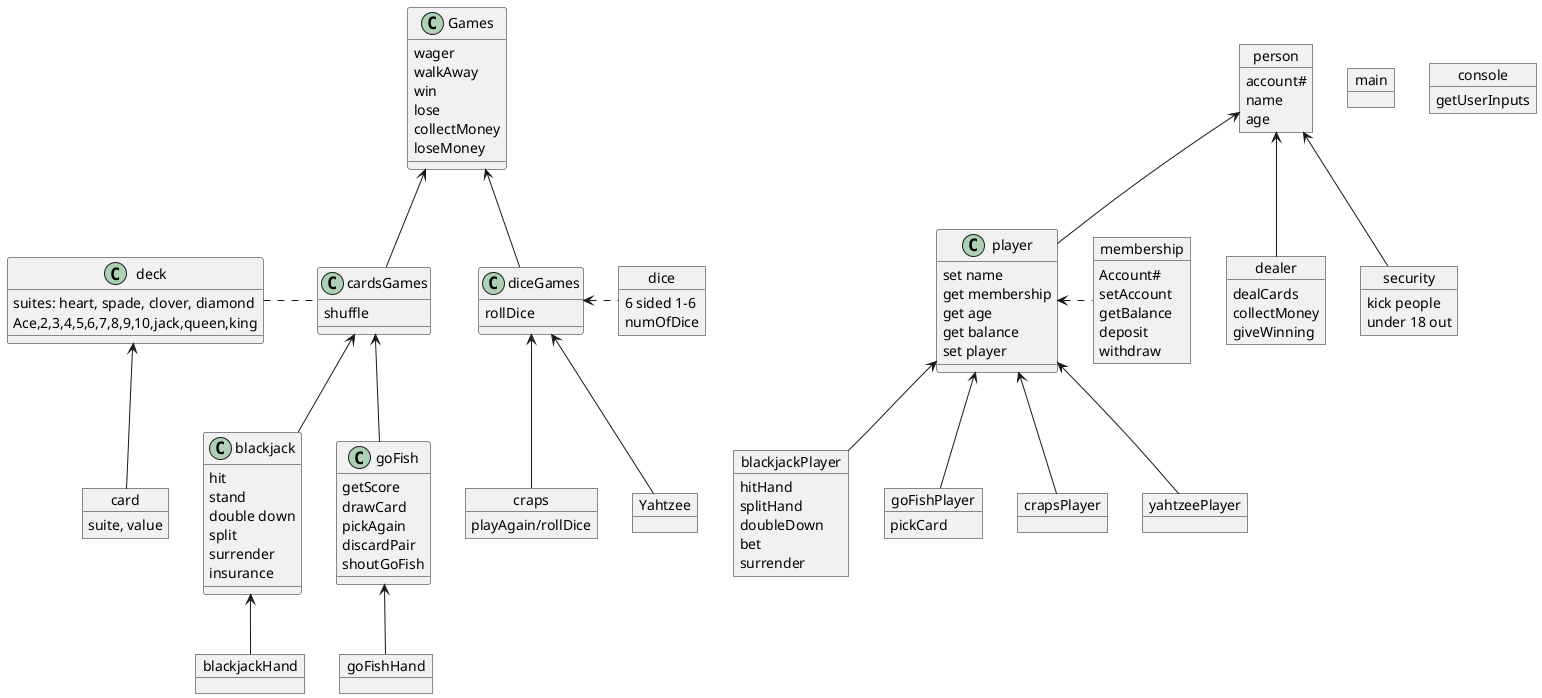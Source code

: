 @startuml
'https://plantuml.com/sequence-diagram

object main{

}

object console{
getUserInputs
}

class Games{
        wager
            walkAway
            win
            lose
            collectMoney
            loseMoney
            }


Games <-- cardsGames
Games <-- diceGames
object cardsGames{
    shuffle
}
deck . cardsGames
object card{
suite, value
}
deck <-- card
object deck {
    suites: heart, spade, clover, diamond
    Ace,2,3,4,5,6,7,8,9,10,jack,queen,king
    }
object blackjackPlayer{
hitHand
splitHand
doubleDown
bet
surrender

}
object goFishPlayer{
pickCard

}
object crapsPlayer{

}
object yahtzeePlayer{

}

player <-- blackjackPlayer
player <-- goFishPlayer
player <-- crapsPlayer
player <-- yahtzeePlayer

cardsGames <-- blackjack
object blackjackHand
blackjack <-- blackjackHand
object goFishHand
goFish <-- goFishHand
object blackjack{
hit
stand
double down
split
surrender
insurance

}

object goFish{
getScore
drawCard
pickAgain
discardPair
shoutGoFish
}
cardsGames <-- goFish
object diceGames{
rollDice
}
object craps{

playAgain/rollDice

}
diceGames <-- craps




object Yahtzee
diceGames <-- Yahtzee
object dice{
6 sided 1-6
numOfDice
}
diceGames <. dice


object person{
account#
name
age
}

object player{
set name
get membership
get age
get balance
set player
}
person <-- player


object dealer{
dealCards
collectMoney
giveWinning
}
person <-- dealer
object security{
kick people
under 18 out
}
person <-- security


object membership{
Account#
setAccount
getBalance
deposit
withdraw
}
player <. membership

@enduml
